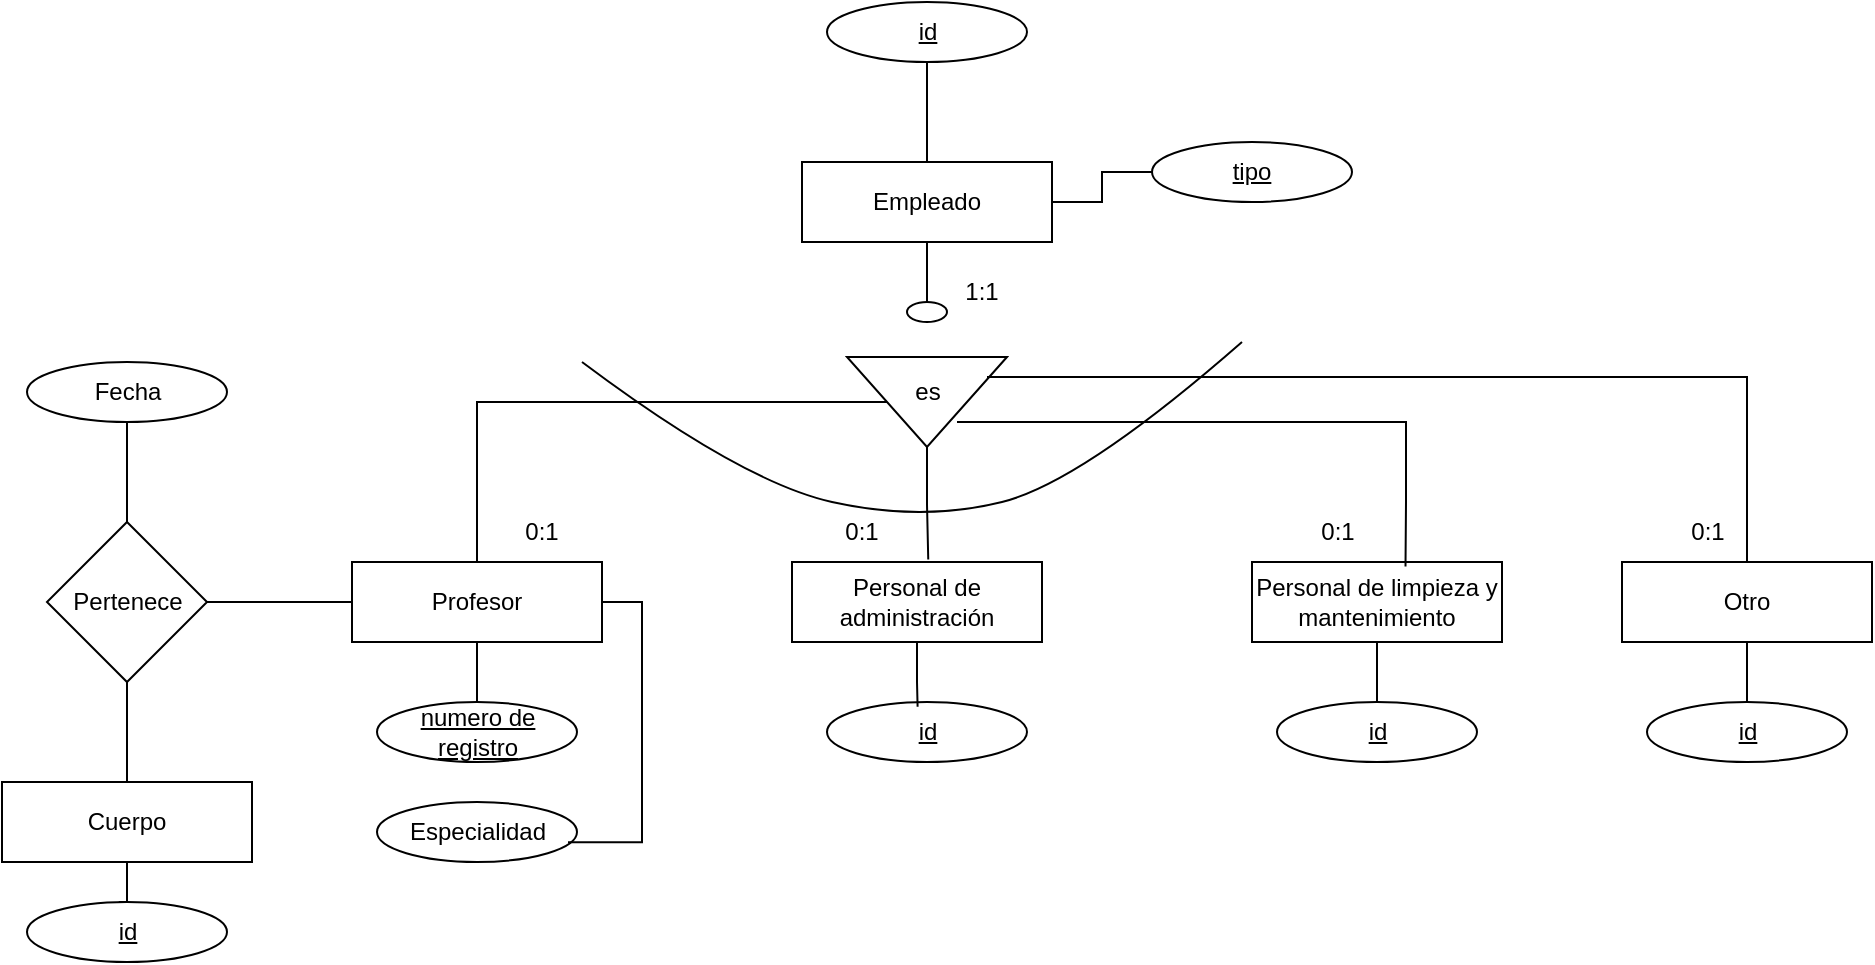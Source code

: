 <mxfile version="22.0.4" type="github">
  <diagram name="Página-1" id="AebKi8EW-Pnt48Jh7yYN">
    <mxGraphModel dx="3660" dy="4148" grid="1" gridSize="10" guides="1" tooltips="1" connect="1" arrows="1" fold="1" page="1" pageScale="1" pageWidth="1169" pageHeight="827" math="0" shadow="0">
      <root>
        <mxCell id="0" />
        <mxCell id="1" parent="0" />
        <mxCell id="fGMlR5X2AkecYxTLzckN-9" style="edgeStyle=orthogonalEdgeStyle;rounded=0;orthogonalLoop=1;jettySize=auto;html=1;entryX=0.5;entryY=0;entryDx=0;entryDy=0;endArrow=none;endFill=0;" edge="1" parent="1" source="fGMlR5X2AkecYxTLzckN-1" target="fGMlR5X2AkecYxTLzckN-8">
          <mxGeometry relative="1" as="geometry" />
        </mxCell>
        <mxCell id="fGMlR5X2AkecYxTLzckN-1" value="&lt;div&gt;Empleado&lt;/div&gt;" style="whiteSpace=wrap;html=1;align=center;" vertex="1" parent="1">
          <mxGeometry x="410" y="100" width="125" height="40" as="geometry" />
        </mxCell>
        <mxCell id="fGMlR5X2AkecYxTLzckN-37" style="edgeStyle=orthogonalEdgeStyle;rounded=0;orthogonalLoop=1;jettySize=auto;html=1;entryX=0.5;entryY=0;entryDx=0;entryDy=0;endArrow=none;endFill=0;" edge="1" parent="1" source="fGMlR5X2AkecYxTLzckN-2" target="fGMlR5X2AkecYxTLzckN-20">
          <mxGeometry relative="1" as="geometry" />
        </mxCell>
        <mxCell id="fGMlR5X2AkecYxTLzckN-2" value="Profesor" style="whiteSpace=wrap;html=1;align=center;" vertex="1" parent="1">
          <mxGeometry x="185" y="300" width="125" height="40" as="geometry" />
        </mxCell>
        <mxCell id="fGMlR5X2AkecYxTLzckN-3" value="Personal de administración" style="whiteSpace=wrap;html=1;align=center;" vertex="1" parent="1">
          <mxGeometry x="405" y="300" width="125" height="40" as="geometry" />
        </mxCell>
        <mxCell id="fGMlR5X2AkecYxTLzckN-35" value="" style="edgeStyle=orthogonalEdgeStyle;rounded=0;orthogonalLoop=1;jettySize=auto;html=1;endArrow=none;endFill=0;" edge="1" parent="1" source="fGMlR5X2AkecYxTLzckN-4" target="fGMlR5X2AkecYxTLzckN-19">
          <mxGeometry relative="1" as="geometry" />
        </mxCell>
        <mxCell id="fGMlR5X2AkecYxTLzckN-4" value="Personal de limpieza y mantenimiento" style="whiteSpace=wrap;html=1;align=center;" vertex="1" parent="1">
          <mxGeometry x="635" y="300" width="125" height="40" as="geometry" />
        </mxCell>
        <mxCell id="fGMlR5X2AkecYxTLzckN-10" style="edgeStyle=orthogonalEdgeStyle;rounded=0;orthogonalLoop=1;jettySize=auto;html=1;entryX=0.5;entryY=0;entryDx=0;entryDy=0;endArrow=none;endFill=0;" edge="1" parent="1" source="fGMlR5X2AkecYxTLzckN-6" target="fGMlR5X2AkecYxTLzckN-2">
          <mxGeometry relative="1" as="geometry" />
        </mxCell>
        <mxCell id="fGMlR5X2AkecYxTLzckN-6" value="" style="triangle;whiteSpace=wrap;html=1;rotation=90;" vertex="1" parent="1">
          <mxGeometry x="450" y="180" width="45" height="80" as="geometry" />
        </mxCell>
        <mxCell id="fGMlR5X2AkecYxTLzckN-8" value="" style="ellipse;whiteSpace=wrap;html=1;" vertex="1" parent="1">
          <mxGeometry x="462.5" y="170" width="20" height="10" as="geometry" />
        </mxCell>
        <mxCell id="fGMlR5X2AkecYxTLzckN-11" style="edgeStyle=orthogonalEdgeStyle;rounded=0;orthogonalLoop=1;jettySize=auto;html=1;entryX=0.614;entryY=0.056;entryDx=0;entryDy=0;entryPerimeter=0;endArrow=none;endFill=0;exitX=0.75;exitY=1;exitDx=0;exitDy=0;" edge="1" parent="1" source="fGMlR5X2AkecYxTLzckN-15" target="fGMlR5X2AkecYxTLzckN-4">
          <mxGeometry relative="1" as="geometry">
            <Array as="points">
              <mxPoint x="712" y="230" />
              <mxPoint x="712" y="270" />
              <mxPoint x="712" y="270" />
            </Array>
          </mxGeometry>
        </mxCell>
        <mxCell id="fGMlR5X2AkecYxTLzckN-12" style="edgeStyle=orthogonalEdgeStyle;rounded=0;orthogonalLoop=1;jettySize=auto;html=1;entryX=0.545;entryY=-0.03;entryDx=0;entryDy=0;entryPerimeter=0;endArrow=none;endFill=0;" edge="1" parent="1" source="fGMlR5X2AkecYxTLzckN-6" target="fGMlR5X2AkecYxTLzckN-3">
          <mxGeometry relative="1" as="geometry" />
        </mxCell>
        <mxCell id="fGMlR5X2AkecYxTLzckN-13" value="" style="curved=1;endArrow=none;html=1;rounded=0;endFill=0;" edge="1" parent="1">
          <mxGeometry width="50" height="50" relative="1" as="geometry">
            <mxPoint x="300" y="200" as="sourcePoint" />
            <mxPoint x="630" y="190" as="targetPoint" />
            <Array as="points">
              <mxPoint x="380" y="260" />
              <mxPoint x="470" y="280" />
              <mxPoint x="550" y="260" />
            </Array>
          </mxGeometry>
        </mxCell>
        <mxCell id="fGMlR5X2AkecYxTLzckN-23" style="edgeStyle=orthogonalEdgeStyle;rounded=0;orthogonalLoop=1;jettySize=auto;html=1;entryX=0.5;entryY=0;entryDx=0;entryDy=0;endArrow=none;endFill=0;exitX=1;exitY=0.25;exitDx=0;exitDy=0;" edge="1" parent="1" source="fGMlR5X2AkecYxTLzckN-15" target="fGMlR5X2AkecYxTLzckN-22">
          <mxGeometry relative="1" as="geometry" />
        </mxCell>
        <mxCell id="fGMlR5X2AkecYxTLzckN-15" value="es" style="text;html=1;strokeColor=none;fillColor=none;align=center;verticalAlign=middle;whiteSpace=wrap;rounded=0;" vertex="1" parent="1">
          <mxGeometry x="442.5" y="200" width="60" height="30" as="geometry" />
        </mxCell>
        <mxCell id="fGMlR5X2AkecYxTLzckN-17" value="id" style="ellipse;whiteSpace=wrap;html=1;align=center;fontStyle=4;" vertex="1" parent="1">
          <mxGeometry x="422.5" y="370" width="100" height="30" as="geometry" />
        </mxCell>
        <mxCell id="fGMlR5X2AkecYxTLzckN-19" value="id" style="ellipse;whiteSpace=wrap;html=1;align=center;fontStyle=4;" vertex="1" parent="1">
          <mxGeometry x="647.5" y="370" width="100" height="30" as="geometry" />
        </mxCell>
        <mxCell id="fGMlR5X2AkecYxTLzckN-20" value="numero de registro" style="ellipse;whiteSpace=wrap;html=1;align=center;fontStyle=4;" vertex="1" parent="1">
          <mxGeometry x="197.5" y="370" width="100" height="30" as="geometry" />
        </mxCell>
        <mxCell id="fGMlR5X2AkecYxTLzckN-21" value="Especialidad" style="ellipse;whiteSpace=wrap;html=1;align=center;" vertex="1" parent="1">
          <mxGeometry x="197.5" y="420" width="100" height="30" as="geometry" />
        </mxCell>
        <mxCell id="fGMlR5X2AkecYxTLzckN-36" style="edgeStyle=orthogonalEdgeStyle;rounded=0;orthogonalLoop=1;jettySize=auto;html=1;endArrow=none;endFill=0;" edge="1" parent="1" source="fGMlR5X2AkecYxTLzckN-22" target="fGMlR5X2AkecYxTLzckN-24">
          <mxGeometry relative="1" as="geometry" />
        </mxCell>
        <mxCell id="fGMlR5X2AkecYxTLzckN-22" value="Otro" style="whiteSpace=wrap;html=1;align=center;" vertex="1" parent="1">
          <mxGeometry x="820" y="300" width="125" height="40" as="geometry" />
        </mxCell>
        <mxCell id="fGMlR5X2AkecYxTLzckN-24" value="id" style="ellipse;whiteSpace=wrap;html=1;align=center;fontStyle=4;" vertex="1" parent="1">
          <mxGeometry x="832.5" y="370" width="100" height="30" as="geometry" />
        </mxCell>
        <mxCell id="fGMlR5X2AkecYxTLzckN-25" value="Cuerpo" style="whiteSpace=wrap;html=1;align=center;" vertex="1" parent="1">
          <mxGeometry x="10" y="410" width="125" height="40" as="geometry" />
        </mxCell>
        <mxCell id="fGMlR5X2AkecYxTLzckN-27" style="edgeStyle=orthogonalEdgeStyle;rounded=0;orthogonalLoop=1;jettySize=auto;html=1;entryX=0;entryY=0.5;entryDx=0;entryDy=0;endArrow=none;endFill=0;" edge="1" parent="1" source="fGMlR5X2AkecYxTLzckN-26" target="fGMlR5X2AkecYxTLzckN-2">
          <mxGeometry relative="1" as="geometry" />
        </mxCell>
        <mxCell id="fGMlR5X2AkecYxTLzckN-28" style="edgeStyle=orthogonalEdgeStyle;rounded=0;orthogonalLoop=1;jettySize=auto;html=1;entryX=0.5;entryY=0;entryDx=0;entryDy=0;endArrow=none;endFill=0;" edge="1" parent="1" source="fGMlR5X2AkecYxTLzckN-26" target="fGMlR5X2AkecYxTLzckN-25">
          <mxGeometry relative="1" as="geometry" />
        </mxCell>
        <mxCell id="fGMlR5X2AkecYxTLzckN-26" value="Pertenece" style="rhombus;whiteSpace=wrap;html=1;" vertex="1" parent="1">
          <mxGeometry x="32.5" y="280" width="80" height="80" as="geometry" />
        </mxCell>
        <mxCell id="fGMlR5X2AkecYxTLzckN-29" value="id" style="ellipse;whiteSpace=wrap;html=1;align=center;fontStyle=4;" vertex="1" parent="1">
          <mxGeometry x="22.5" y="470" width="100" height="30" as="geometry" />
        </mxCell>
        <mxCell id="fGMlR5X2AkecYxTLzckN-31" style="edgeStyle=orthogonalEdgeStyle;rounded=0;orthogonalLoop=1;jettySize=auto;html=1;endArrow=none;endFill=0;" edge="1" parent="1" source="fGMlR5X2AkecYxTLzckN-30" target="fGMlR5X2AkecYxTLzckN-26">
          <mxGeometry relative="1" as="geometry" />
        </mxCell>
        <mxCell id="fGMlR5X2AkecYxTLzckN-30" value="Fecha" style="ellipse;whiteSpace=wrap;html=1;align=center;" vertex="1" parent="1">
          <mxGeometry x="22.5" y="200" width="100" height="30" as="geometry" />
        </mxCell>
        <mxCell id="fGMlR5X2AkecYxTLzckN-32" style="edgeStyle=orthogonalEdgeStyle;rounded=0;orthogonalLoop=1;jettySize=auto;html=1;entryX=0.459;entryY=-0.014;entryDx=0;entryDy=0;entryPerimeter=0;endArrow=none;endFill=0;" edge="1" parent="1" source="fGMlR5X2AkecYxTLzckN-25" target="fGMlR5X2AkecYxTLzckN-29">
          <mxGeometry relative="1" as="geometry" />
        </mxCell>
        <mxCell id="fGMlR5X2AkecYxTLzckN-34" style="edgeStyle=orthogonalEdgeStyle;rounded=0;orthogonalLoop=1;jettySize=auto;html=1;entryX=0.453;entryY=0.078;entryDx=0;entryDy=0;entryPerimeter=0;endArrow=none;endFill=0;" edge="1" parent="1" source="fGMlR5X2AkecYxTLzckN-3" target="fGMlR5X2AkecYxTLzckN-17">
          <mxGeometry relative="1" as="geometry" />
        </mxCell>
        <mxCell id="fGMlR5X2AkecYxTLzckN-38" style="edgeStyle=orthogonalEdgeStyle;rounded=0;orthogonalLoop=1;jettySize=auto;html=1;entryX=0.955;entryY=0.671;entryDx=0;entryDy=0;entryPerimeter=0;endArrow=none;endFill=0;" edge="1" parent="1" source="fGMlR5X2AkecYxTLzckN-2" target="fGMlR5X2AkecYxTLzckN-21">
          <mxGeometry relative="1" as="geometry">
            <Array as="points">
              <mxPoint x="330" y="320" />
              <mxPoint x="330" y="440" />
            </Array>
          </mxGeometry>
        </mxCell>
        <mxCell id="fGMlR5X2AkecYxTLzckN-40" style="edgeStyle=orthogonalEdgeStyle;rounded=0;orthogonalLoop=1;jettySize=auto;html=1;endArrow=none;endFill=0;" edge="1" parent="1" source="fGMlR5X2AkecYxTLzckN-39" target="fGMlR5X2AkecYxTLzckN-1">
          <mxGeometry relative="1" as="geometry" />
        </mxCell>
        <mxCell id="fGMlR5X2AkecYxTLzckN-39" value="id" style="ellipse;whiteSpace=wrap;html=1;align=center;fontStyle=4;" vertex="1" parent="1">
          <mxGeometry x="422.5" y="20" width="100" height="30" as="geometry" />
        </mxCell>
        <mxCell id="fGMlR5X2AkecYxTLzckN-41" value="1:1" style="text;html=1;strokeColor=none;fillColor=none;align=center;verticalAlign=middle;whiteSpace=wrap;rounded=0;" vertex="1" parent="1">
          <mxGeometry x="470" y="150" width="60" height="30" as="geometry" />
        </mxCell>
        <mxCell id="fGMlR5X2AkecYxTLzckN-42" value="0:1" style="text;html=1;strokeColor=none;fillColor=none;align=center;verticalAlign=middle;whiteSpace=wrap;rounded=0;" vertex="1" parent="1">
          <mxGeometry x="250" y="270" width="60" height="30" as="geometry" />
        </mxCell>
        <mxCell id="fGMlR5X2AkecYxTLzckN-44" value="0:1" style="text;html=1;strokeColor=none;fillColor=none;align=center;verticalAlign=middle;whiteSpace=wrap;rounded=0;" vertex="1" parent="1">
          <mxGeometry x="410" y="270" width="60" height="30" as="geometry" />
        </mxCell>
        <mxCell id="fGMlR5X2AkecYxTLzckN-45" value="0:1" style="text;html=1;strokeColor=none;fillColor=none;align=center;verticalAlign=middle;whiteSpace=wrap;rounded=0;" vertex="1" parent="1">
          <mxGeometry x="647.5" y="270" width="60" height="30" as="geometry" />
        </mxCell>
        <mxCell id="fGMlR5X2AkecYxTLzckN-46" value="0:1" style="text;html=1;strokeColor=none;fillColor=none;align=center;verticalAlign=middle;whiteSpace=wrap;rounded=0;" vertex="1" parent="1">
          <mxGeometry x="832.5" y="270" width="60" height="30" as="geometry" />
        </mxCell>
        <mxCell id="fGMlR5X2AkecYxTLzckN-48" style="edgeStyle=orthogonalEdgeStyle;rounded=0;orthogonalLoop=1;jettySize=auto;html=1;endArrow=none;endFill=0;" edge="1" parent="1" source="fGMlR5X2AkecYxTLzckN-47" target="fGMlR5X2AkecYxTLzckN-1">
          <mxGeometry relative="1" as="geometry" />
        </mxCell>
        <mxCell id="fGMlR5X2AkecYxTLzckN-47" value="tipo" style="ellipse;whiteSpace=wrap;html=1;align=center;fontStyle=4;" vertex="1" parent="1">
          <mxGeometry x="585" y="90" width="100" height="30" as="geometry" />
        </mxCell>
      </root>
    </mxGraphModel>
  </diagram>
</mxfile>
